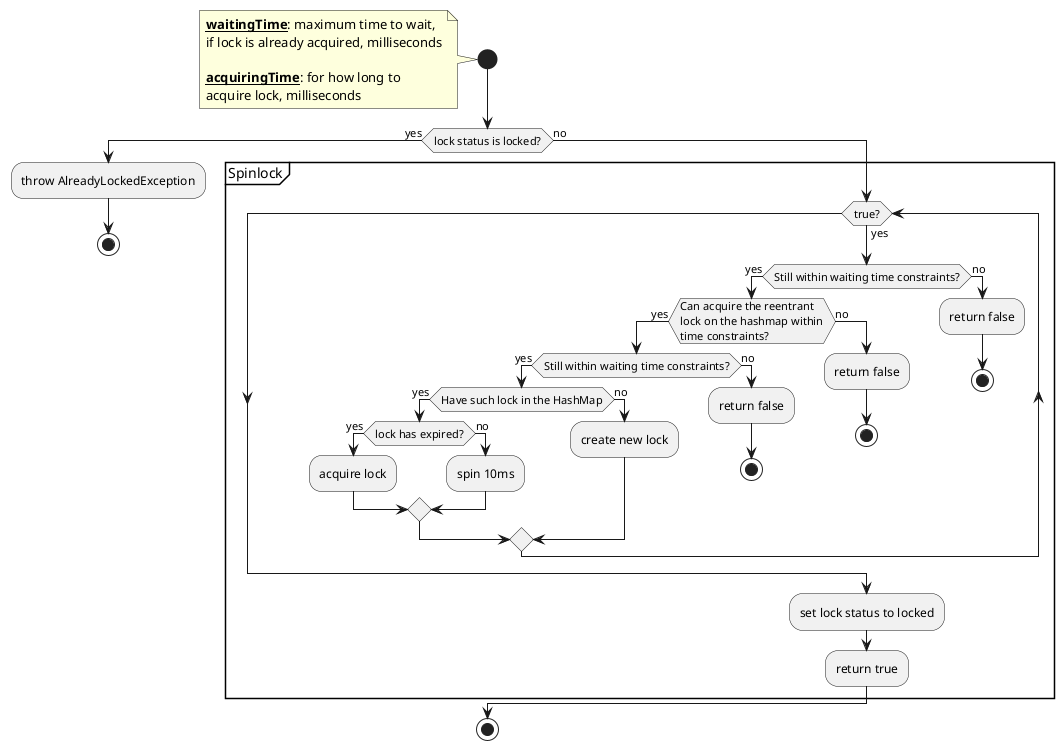 @startuml
start

note left
    <b><u>waitingTime</u></b>: maximum time to wait,
    if lock is already acquired, milliseconds

    <b><u>acquiringTime</u></b>: for how long to
    acquire lock, milliseconds
end note

if (lock status is locked?) then (yes)
    :throw AlreadyLockedException;
    stop
else (no)
    partition Spinlock {
        while (true?) is (yes)
            if (Still within waiting time constraints?) then (yes)
                if (Can acquire the reentrant\nlock on the hashmap within\ntime constraints?) then (yes)
                    if (Still within waiting time constraints?) then (yes)
                        if (Have such lock in the HashMap) then (yes)
                            if (lock has expired?) then (yes)
                                :acquire lock;
                            else (no)
                                :spin 10ms;
                            endif
                        else (no)
                            :create new lock;
                        endif
                    else (no)
                        :return false;
                        stop
                    endif
                else (no)
                    :return false;
                    stop
                endif
            else (no)
                :return false;
                stop
            endif
        endwhile

        :set lock status to locked;
        :return true;
    }
endif

stop
@enduml